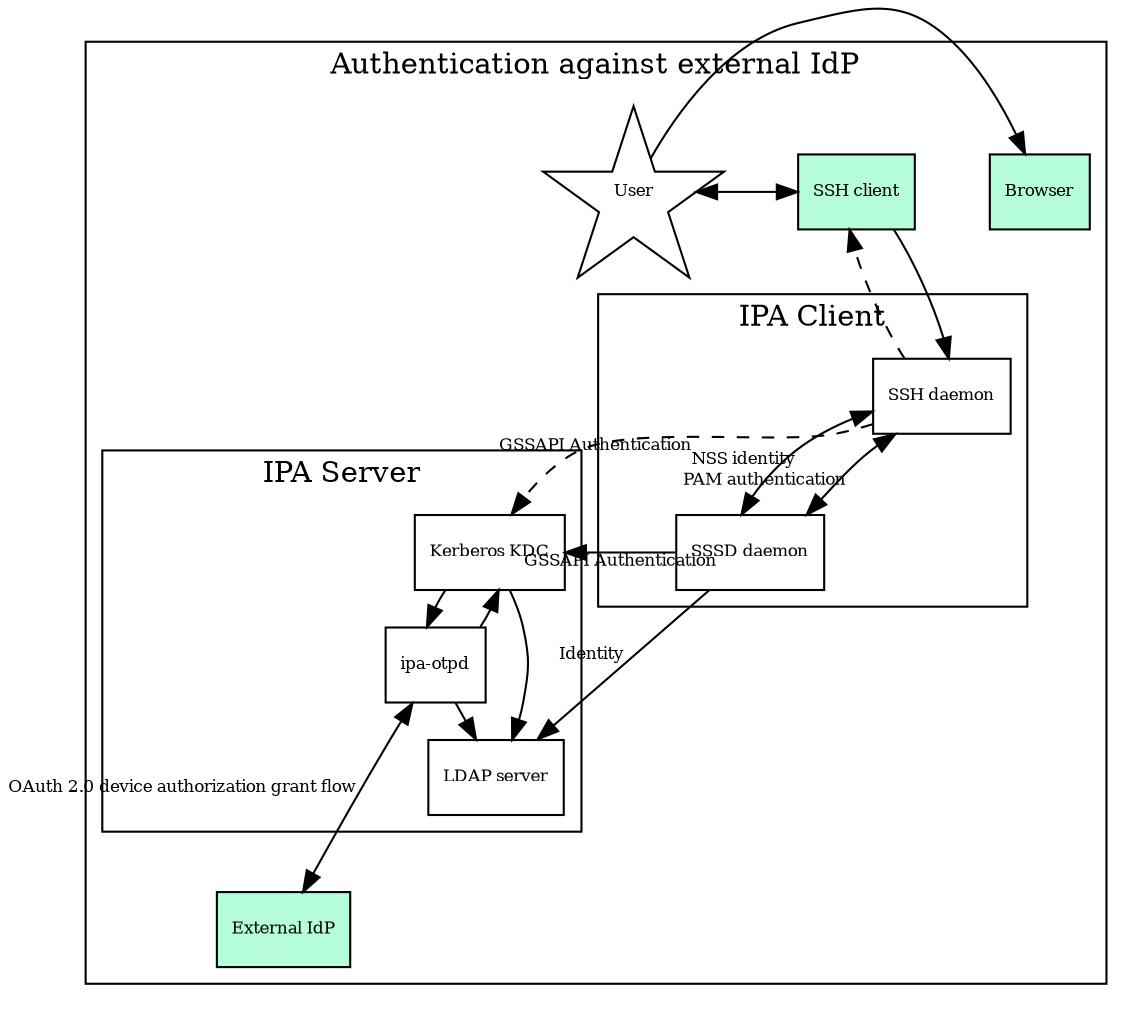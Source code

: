 digraph {
    node [fontsize=8  margin=".1,.01" width=.5 height=.5 shape=box]
    edge [fontsize=8]
    rankdir=TB;
    ranksep = .25;
    nodesep= .5;
    // splines=ortho;
    overlap=false;

    subgraph cluster_RHELBU751 {
        label = "Authentication against external IdP";
        style=solid;

        {rank=source;
            client [label="User" shape="star"];
            client_browser  [label="Browser" style=filled fillcolor="#b5fed9"];
            client_ssh [label="SSH client" style=filled fillcolor="#b5fed9"];
        }{rankdir=TB;rank=same;
            client -> client_ssh [dir=both];
            client -> client_browser;
            client_ssh -> client_browser [style=invis];
        }
        {rank=sink;
            client_invisible [style=invis];
        }
        {rankdir=LR;
            subgraph cluster_IPA_Client {
                style=solid; label="IPA Client";
                {
                    sshd [label="SSH daemon"];
                    sssd [label="SSSD daemon"];
                    ipa_client_invisible [style=invis];
                    sshd -> sssd [xlabel="NSS identity",dir=both];
                    sshd -> sssd [xlabel="PAM authentication",dir=both];
                }

                {
                    client_ssh -> sshd;
                }
            }

            {
                sssd -> LDAP [xlabel="Identity"];
                sssd -> KDC [xlabel="GSSAPI Authentication"];
                sshd -> client_ssh[style=dashed];
                sshd -> KDC [xlabel="GSSAPI Authentication",style=dashed];
            }

            subgraph cluster_IPA_Server {
                label = "IPA Server";
                style=solid;
                LDAP [label="LDAP server"];
                KDC [label="Kerberos KDC"];
                ipa_server_invisible [style=invis];
                KDC -> LDAP;
                ipa_otpd [label="ipa-otpd"];
                KDC -> ipa_otpd -> KDC;
                ipa_otpd -> LDAP;
                ipa_otpd -> external_idp [xlabel="OAuth 2.0 device authorization grant flow", dir=both];
            }
        }
        client_browser -> client_invisible [style=invis];
        client_invisible -> ipa_client_invisible [style=invis];

        ipa_client_invisible -> ipa_server_invisible [style=invis];
        ipa_server_invisible -> external_idp [style=invis];

        {rank=sink;
            external_idp [label="External IdP" style=filled fillcolor="#b5fed9"];
        }

    }
}
